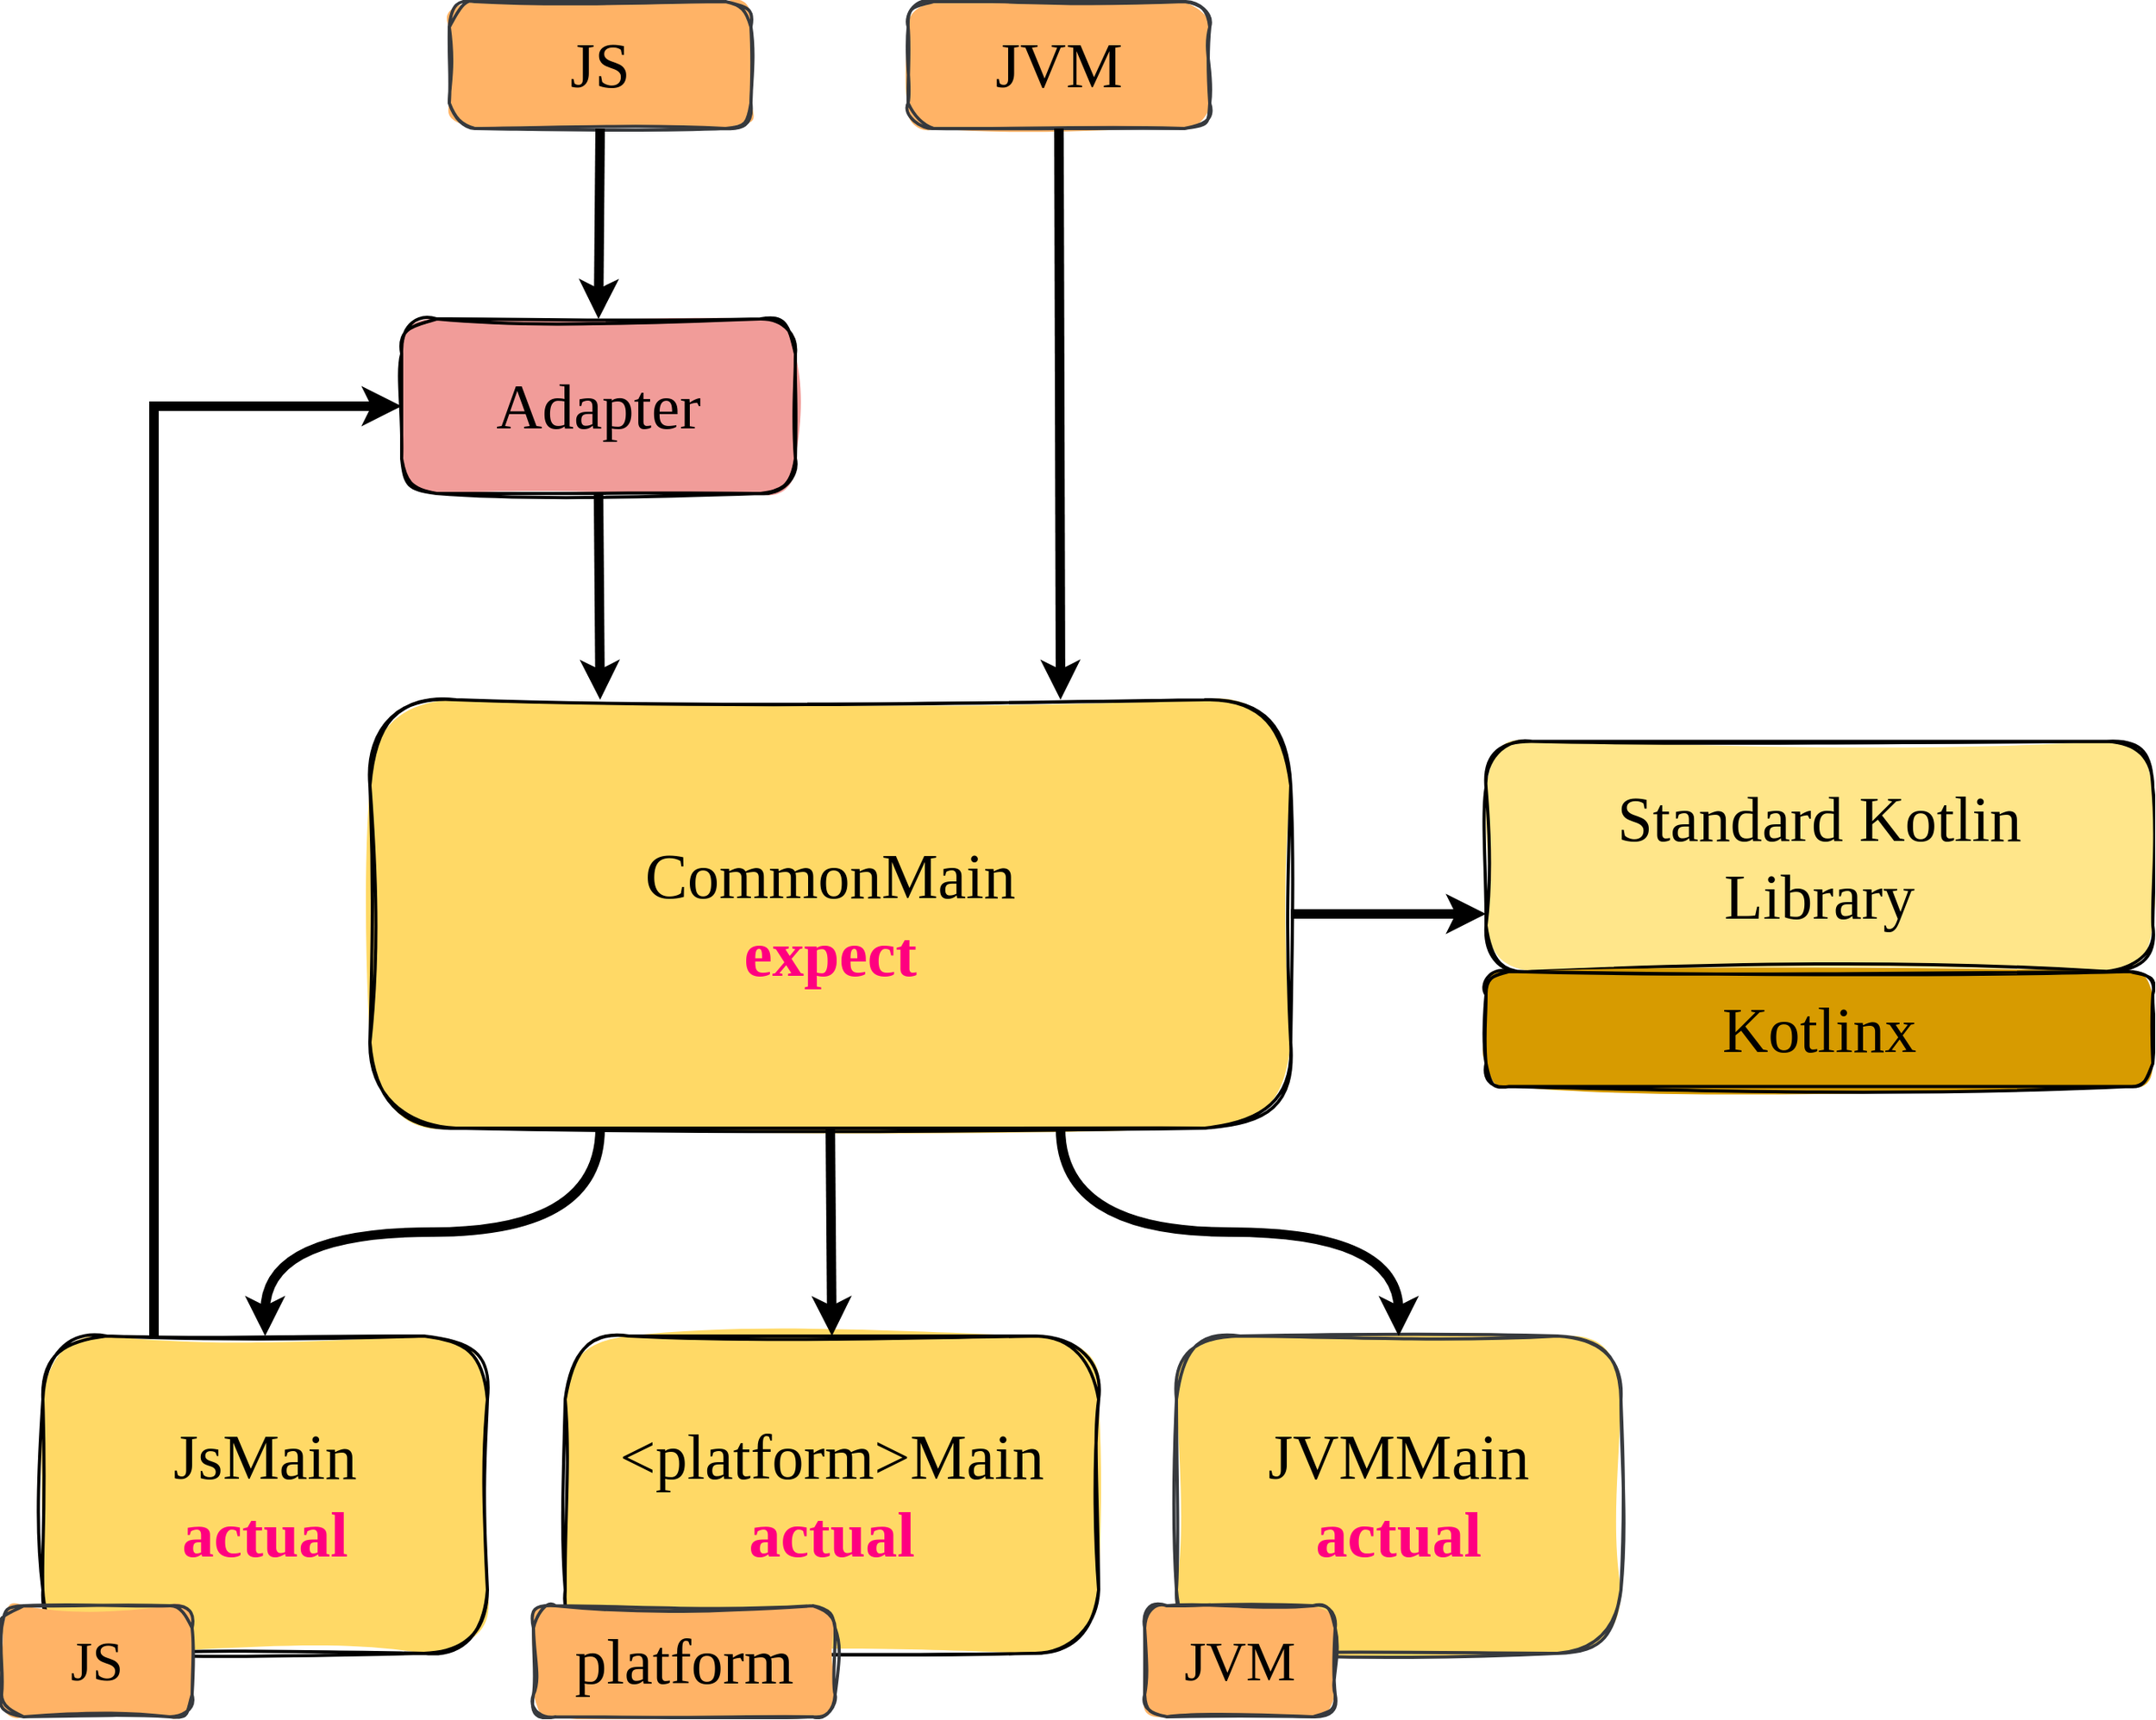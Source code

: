<mxfile version="23.1.5" type="device">
  <diagram name="Página-1" id="eO6-vMkpp0oPFC7tOvSB">
    <mxGraphModel dx="2552" dy="2462" grid="1" gridSize="10" guides="1" tooltips="1" connect="1" arrows="1" fold="1" page="1" pageScale="1" pageWidth="827" pageHeight="1169" math="0" shadow="0">
      <root>
        <mxCell id="0" />
        <mxCell id="1" parent="0" />
        <mxCell id="rl2Ivr2va-oDCX-Vl3rw-1" value="&lt;font style=&quot;font-size: 40px;&quot;&gt;&lt;font data-font-src=&quot;https://fonts.googleapis.com/css?family=Kalam&quot;&gt;&lt;font face=&quot;Comic Sans MS&quot; style=&quot;&quot;&gt;CommonMain&lt;br&gt;&lt;/font&gt;&lt;font style=&quot;font-family: Kalam; font-weight: bold;&quot; color=&quot;#ff0080&quot;&gt;expect&lt;/font&gt;&lt;/font&gt;&lt;br&gt;&lt;/font&gt;" style="rounded=1;whiteSpace=wrap;html=1;fillColor=#FFD966;strokeColor=#000000;strokeWidth=2;arcSize=20;fillStyle=solid;shadow=0;sketch=1;curveFitting=1;jiggle=2;" vertex="1" parent="1">
          <mxGeometry x="124" y="280" width="580" height="270" as="geometry" />
        </mxCell>
        <mxCell id="rl2Ivr2va-oDCX-Vl3rw-3" value="&lt;font style=&quot;font-size: 40px;&quot;&gt;&lt;font face=&quot;Comic Sans MS&quot;&gt;JVMMain&lt;br&gt;&lt;/font&gt;&lt;b style=&quot;color: rgb(255, 0, 128); font-family: Kalam;&quot;&gt;actual&lt;/b&gt;&lt;br&gt;&lt;/font&gt;" style="rounded=1;whiteSpace=wrap;html=1;fillColor=#FFD966;strokeColor=#36393D;strokeWidth=2;arcSize=20;fillStyle=solid;shadow=0;sketch=1;curveFitting=1;jiggle=2;" vertex="1" parent="1">
          <mxGeometry x="632" y="681" width="280" height="200" as="geometry" />
        </mxCell>
        <mxCell id="rl2Ivr2va-oDCX-Vl3rw-5" value="&lt;font style=&quot;font-size: 40px;&quot;&gt;&lt;font data-font-src=&quot;https://fonts.googleapis.com/css?family=Kalam&quot;&gt;&lt;font face=&quot;Comic Sans MS&quot; style=&quot;&quot;&gt;JsMain&lt;br&gt;&lt;/font&gt;&lt;/font&gt;&lt;font face=&quot;Kalam&quot; color=&quot;#ff0080&quot;&gt;&lt;b&gt;actual&lt;/b&gt;&lt;/font&gt;&lt;br&gt;&lt;/font&gt;" style="rounded=1;whiteSpace=wrap;html=1;fillColor=#FFD966;strokeColor=#000000;strokeWidth=2;arcSize=20;fillStyle=solid;shadow=0;sketch=1;curveFitting=1;jiggle=2;" vertex="1" parent="1">
          <mxGeometry x="-82" y="681" width="280" height="200" as="geometry" />
        </mxCell>
        <mxCell id="rl2Ivr2va-oDCX-Vl3rw-6" value="&lt;font style=&quot;font-size: 40px;&quot;&gt;&lt;font data-font-src=&quot;https://fonts.googleapis.com/css?family=Kalam&quot;&gt;&lt;font face=&quot;Comic Sans MS&quot; style=&quot;&quot;&gt;&amp;lt;platform&amp;gt;Main&lt;br&gt;&lt;/font&gt;&lt;/font&gt;&lt;font face=&quot;Kalam&quot; color=&quot;#ff0080&quot;&gt;&lt;b&gt;actual&lt;/b&gt;&lt;/font&gt;&lt;br&gt;&lt;/font&gt;" style="rounded=1;whiteSpace=wrap;html=1;fillColor=#FFD966;strokeColor=#000000;strokeWidth=2;arcSize=20;fillStyle=solid;shadow=0;sketch=1;curveFitting=1;jiggle=2;" vertex="1" parent="1">
          <mxGeometry x="247" y="681" width="336" height="200" as="geometry" />
        </mxCell>
        <mxCell id="rl2Ivr2va-oDCX-Vl3rw-7" value="&lt;font style=&quot;&quot;&gt;&lt;font style=&quot;font-size: 35px;&quot; face=&quot;Comic Sans MS&quot;&gt;JVM&lt;/font&gt;&lt;br&gt;&lt;/font&gt;" style="rounded=1;whiteSpace=wrap;html=1;fillColor=#FFB366;strokeColor=#36393D;strokeWidth=2;arcSize=20;fillStyle=solid;shadow=0;sketch=1;curveFitting=1;jiggle=2;" vertex="1" parent="1">
          <mxGeometry x="612" y="851" width="120" height="70" as="geometry" />
        </mxCell>
        <mxCell id="rl2Ivr2va-oDCX-Vl3rw-8" value="&lt;font style=&quot;font-size: 40px;&quot;&gt;&lt;font face=&quot;Comic Sans MS&quot;&gt;platform&lt;/font&gt;&lt;br&gt;&lt;/font&gt;" style="rounded=1;whiteSpace=wrap;html=1;fillColor=#FFB366;strokeColor=#36393D;strokeWidth=2;arcSize=20;fillStyle=solid;shadow=0;sketch=1;curveFitting=1;jiggle=2;" vertex="1" parent="1">
          <mxGeometry x="227" y="851" width="190" height="70" as="geometry" />
        </mxCell>
        <mxCell id="rl2Ivr2va-oDCX-Vl3rw-9" value="&lt;font style=&quot;&quot;&gt;&lt;font style=&quot;font-size: 35px;&quot; face=&quot;Comic Sans MS&quot;&gt;JS&lt;/font&gt;&lt;br&gt;&lt;/font&gt;" style="rounded=1;whiteSpace=wrap;html=1;fillColor=#FFB366;strokeColor=#36393D;strokeWidth=2;arcSize=20;fillStyle=solid;shadow=0;sketch=1;curveFitting=1;jiggle=2;" vertex="1" parent="1">
          <mxGeometry x="-108" y="851" width="120" height="70" as="geometry" />
        </mxCell>
        <mxCell id="rl2Ivr2va-oDCX-Vl3rw-10" value="&lt;font style=&quot;&quot;&gt;&lt;font style=&quot;font-size: 40px;&quot; face=&quot;Comic Sans MS&quot;&gt;JVM&lt;/font&gt;&lt;br&gt;&lt;/font&gt;" style="rounded=1;whiteSpace=wrap;html=1;fillColor=#FFB366;strokeColor=#36393D;strokeWidth=2;arcSize=20;fillStyle=solid;shadow=0;sketch=1;curveFitting=1;jiggle=2;" vertex="1" parent="1">
          <mxGeometry x="463" y="-160" width="190" height="80" as="geometry" />
        </mxCell>
        <mxCell id="rl2Ivr2va-oDCX-Vl3rw-12" value="&lt;font style=&quot;&quot;&gt;&lt;font style=&quot;font-size: 40px;&quot; face=&quot;Comic Sans MS&quot;&gt;JS&lt;/font&gt;&lt;br&gt;&lt;/font&gt;" style="rounded=1;whiteSpace=wrap;html=1;fillColor=#FFB366;strokeColor=#36393D;strokeWidth=2;arcSize=20;fillStyle=solid;shadow=0;sketch=1;curveFitting=1;jiggle=2;" vertex="1" parent="1">
          <mxGeometry x="174" y="-160" width="190" height="80" as="geometry" />
        </mxCell>
        <mxCell id="rl2Ivr2va-oDCX-Vl3rw-13" value="&lt;font style=&quot;font-size: 40px;&quot;&gt;&lt;font face=&quot;Comic Sans MS&quot;&gt;Standard Kotlin &lt;br&gt;Library&lt;/font&gt;&lt;br&gt;&lt;/font&gt;" style="rounded=1;whiteSpace=wrap;html=1;fillColor=#FFE68A;strokeColor=#000000;strokeWidth=2;arcSize=20;fillStyle=solid;shadow=0;sketch=1;curveFitting=1;jiggle=2;" vertex="1" parent="1">
          <mxGeometry x="827" y="306.25" width="420" height="145" as="geometry" />
        </mxCell>
        <mxCell id="rl2Ivr2va-oDCX-Vl3rw-15" value="&lt;font style=&quot;font-size: 40px;&quot;&gt;&lt;font face=&quot;Comic Sans MS&quot;&gt;Kotlinx&lt;/font&gt;&lt;br&gt;&lt;/font&gt;" style="rounded=1;whiteSpace=wrap;html=1;fillColor=#D79B00;strokeColor=#000000;strokeWidth=2;arcSize=20;fillStyle=solid;shadow=0;sketch=1;curveFitting=1;jiggle=2;" vertex="1" parent="1">
          <mxGeometry x="827" y="451.25" width="420" height="72.5" as="geometry" />
        </mxCell>
        <mxCell id="rl2Ivr2va-oDCX-Vl3rw-16" value="&lt;font style=&quot;&quot;&gt;&lt;font color=&quot;#000000&quot; face=&quot;Comic Sans MS&quot;&gt;&lt;span style=&quot;font-size: 40px;&quot;&gt;Adapter&lt;/span&gt;&lt;/font&gt;&lt;br&gt;&lt;/font&gt;" style="rounded=1;whiteSpace=wrap;html=1;fillColor=#F19C99;strokeColor=#000000;strokeWidth=2;arcSize=20;fillStyle=solid;shadow=0;sketch=1;curveFitting=1;jiggle=2;fontColor=#ffffff;" vertex="1" parent="1">
          <mxGeometry x="144" y="40" width="248" height="110" as="geometry" />
        </mxCell>
        <mxCell id="rl2Ivr2va-oDCX-Vl3rw-17" value="" style="endArrow=classic;html=1;rounded=0;strokeWidth=6;exitX=0.5;exitY=1;exitDx=0;exitDy=0;entryX=0.5;entryY=0;entryDx=0;entryDy=0;targetPerimeterSpacing=0;" edge="1" parent="1" source="rl2Ivr2va-oDCX-Vl3rw-12" target="rl2Ivr2va-oDCX-Vl3rw-16">
          <mxGeometry width="50" height="50" relative="1" as="geometry">
            <mxPoint x="340" y="-20" as="sourcePoint" />
            <mxPoint x="270" y="70" as="targetPoint" />
          </mxGeometry>
        </mxCell>
        <mxCell id="rl2Ivr2va-oDCX-Vl3rw-18" value="" style="endArrow=classic;html=1;rounded=0;strokeWidth=6;exitX=0.5;exitY=1;exitDx=0;exitDy=0;entryX=0.75;entryY=0;entryDx=0;entryDy=0;targetPerimeterSpacing=0;" edge="1" parent="1" source="rl2Ivr2va-oDCX-Vl3rw-10" target="rl2Ivr2va-oDCX-Vl3rw-1">
          <mxGeometry width="50" height="50" relative="1" as="geometry">
            <mxPoint x="611" as="sourcePoint" />
            <mxPoint x="611" y="163" as="targetPoint" />
          </mxGeometry>
        </mxCell>
        <mxCell id="rl2Ivr2va-oDCX-Vl3rw-19" value="" style="endArrow=classic;html=1;rounded=0;strokeWidth=6;exitX=0.5;exitY=1;exitDx=0;exitDy=0;entryX=0.25;entryY=0;entryDx=0;entryDy=0;targetPerimeterSpacing=0;" edge="1" parent="1" source="rl2Ivr2va-oDCX-Vl3rw-16" target="rl2Ivr2va-oDCX-Vl3rw-1">
          <mxGeometry width="50" height="50" relative="1" as="geometry">
            <mxPoint x="558" y="-80" as="sourcePoint" />
            <mxPoint x="559" y="280" as="targetPoint" />
          </mxGeometry>
        </mxCell>
        <mxCell id="rl2Ivr2va-oDCX-Vl3rw-20" value="" style="endArrow=classic;html=1;rounded=0;strokeWidth=6;exitX=1;exitY=0.5;exitDx=0;exitDy=0;entryX=0;entryY=0.75;entryDx=0;entryDy=0;targetPerimeterSpacing=0;" edge="1" parent="1" source="rl2Ivr2va-oDCX-Vl3rw-1" target="rl2Ivr2va-oDCX-Vl3rw-13">
          <mxGeometry width="50" height="50" relative="1" as="geometry">
            <mxPoint x="568" y="-70" as="sourcePoint" />
            <mxPoint x="569" y="290" as="targetPoint" />
          </mxGeometry>
        </mxCell>
        <mxCell id="rl2Ivr2va-oDCX-Vl3rw-21" value="" style="endArrow=classic;html=1;rounded=0;strokeWidth=6;exitX=0.75;exitY=1;exitDx=0;exitDy=0;entryX=0.5;entryY=0;entryDx=0;entryDy=0;targetPerimeterSpacing=0;edgeStyle=orthogonalEdgeStyle;curved=1;" edge="1" parent="1" source="rl2Ivr2va-oDCX-Vl3rw-1" target="rl2Ivr2va-oDCX-Vl3rw-3">
          <mxGeometry width="50" height="50" relative="1" as="geometry">
            <mxPoint x="714" y="425" as="sourcePoint" />
            <mxPoint x="837" y="425" as="targetPoint" />
          </mxGeometry>
        </mxCell>
        <mxCell id="rl2Ivr2va-oDCX-Vl3rw-22" value="" style="endArrow=classic;html=1;rounded=0;strokeWidth=6;exitX=0.5;exitY=1;exitDx=0;exitDy=0;targetPerimeterSpacing=0;entryX=0.5;entryY=0;entryDx=0;entryDy=0;" edge="1" parent="1" source="rl2Ivr2va-oDCX-Vl3rw-1" target="rl2Ivr2va-oDCX-Vl3rw-6">
          <mxGeometry width="50" height="50" relative="1" as="geometry">
            <mxPoint x="569" y="560" as="sourcePoint" />
            <mxPoint x="450" y="690" as="targetPoint" />
          </mxGeometry>
        </mxCell>
        <mxCell id="rl2Ivr2va-oDCX-Vl3rw-23" value="" style="endArrow=classic;html=1;rounded=0;strokeWidth=6;exitX=0.25;exitY=1;exitDx=0;exitDy=0;entryX=0.5;entryY=0;entryDx=0;entryDy=0;targetPerimeterSpacing=0;edgeStyle=orthogonalEdgeStyle;curved=1;" edge="1" parent="1" source="rl2Ivr2va-oDCX-Vl3rw-1" target="rl2Ivr2va-oDCX-Vl3rw-5">
          <mxGeometry width="50" height="50" relative="1" as="geometry">
            <mxPoint x="569" y="560" as="sourcePoint" />
            <mxPoint x="811" y="691" as="targetPoint" />
          </mxGeometry>
        </mxCell>
        <mxCell id="rl2Ivr2va-oDCX-Vl3rw-24" value="" style="endArrow=classic;html=1;rounded=0;strokeWidth=6;entryX=0;entryY=0.5;entryDx=0;entryDy=0;targetPerimeterSpacing=0;edgeStyle=orthogonalEdgeStyle;exitX=0.25;exitY=0;exitDx=0;exitDy=0;" edge="1" parent="1" source="rl2Ivr2va-oDCX-Vl3rw-5" target="rl2Ivr2va-oDCX-Vl3rw-16">
          <mxGeometry width="50" height="50" relative="1" as="geometry">
            <mxPoint x="-170" y="260" as="sourcePoint" />
            <mxPoint x="68" y="691" as="targetPoint" />
          </mxGeometry>
        </mxCell>
      </root>
    </mxGraphModel>
  </diagram>
</mxfile>
